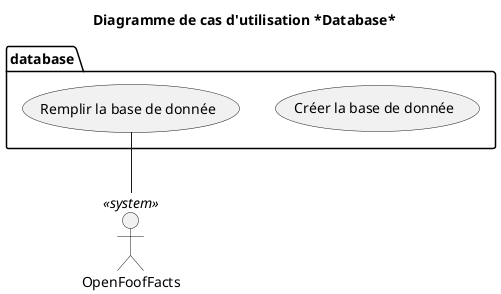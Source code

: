 @startuml 02_uc_database
title Diagramme de cas d'utilisation *Database*

package database{
    (Créer la base de donnée) as CREATE
    (Remplir la base de donnée) as FILL
}

actor OpenFoofFacts <<system>>

FILL -- OpenFoofFacts

@enduml